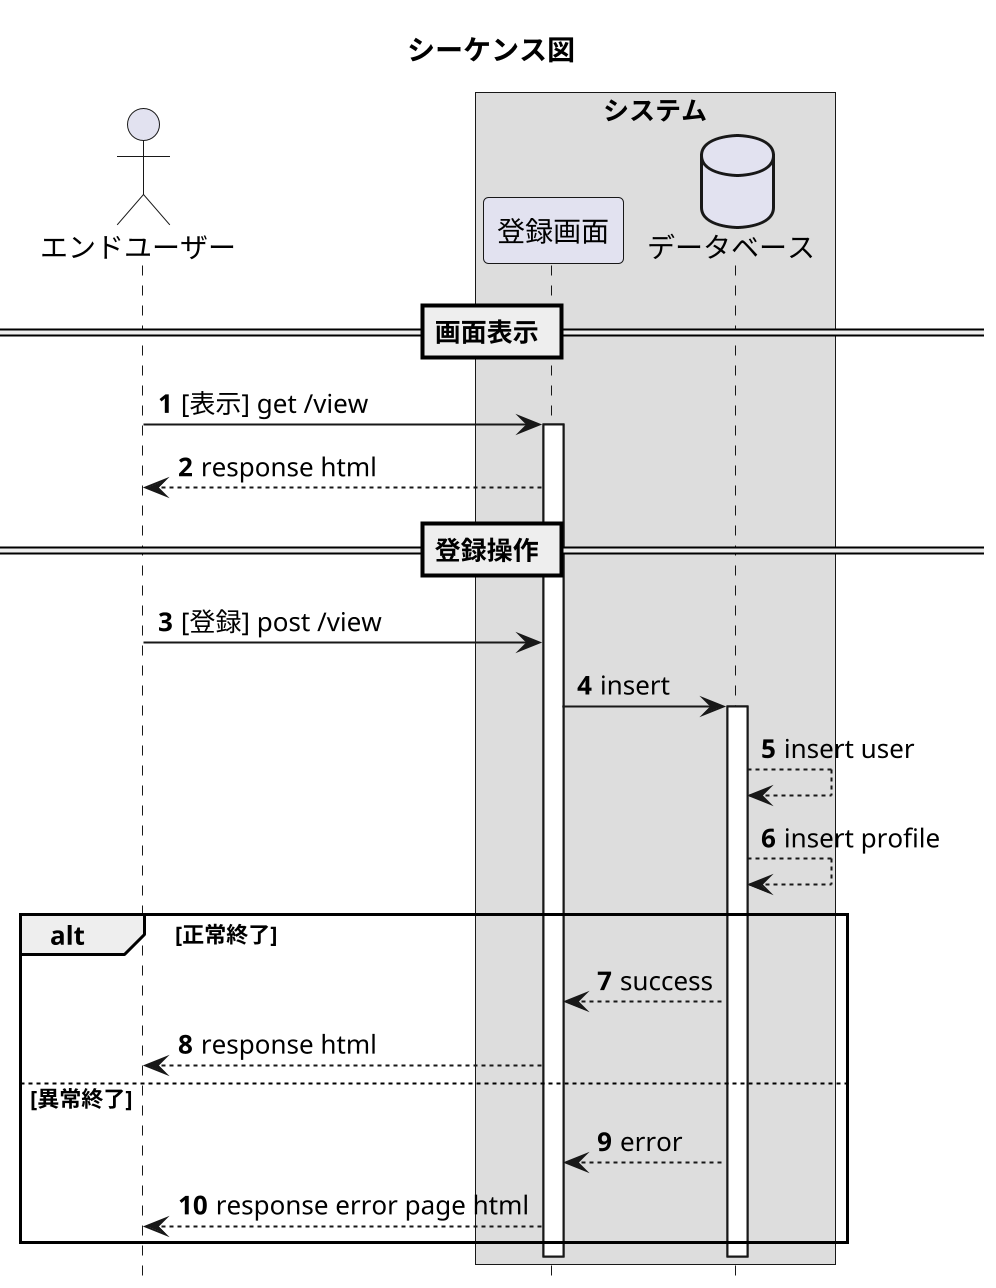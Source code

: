 @startuml
title シーケンス図
scale 2

hide footbox
autonumber

actor "エンドユーザー" as user

box "システム"
  participant "登録画面" as view
  database "データベース" as db
end box

== 画面表示 ==

user -> view : [表示] get /view
activate view

view --> user : response html

== 登録操作 ==

user -> view : [登録] post /view

view -> db : insert
activate db

db --> db : insert user

db --> db : insert profile

alt 正常終了
  db --> view : success
  view --> user : response html
else 異常終了
  db --> view : error
  view --> user : response error page html
end

deactivate db
deactivate view

@enduml